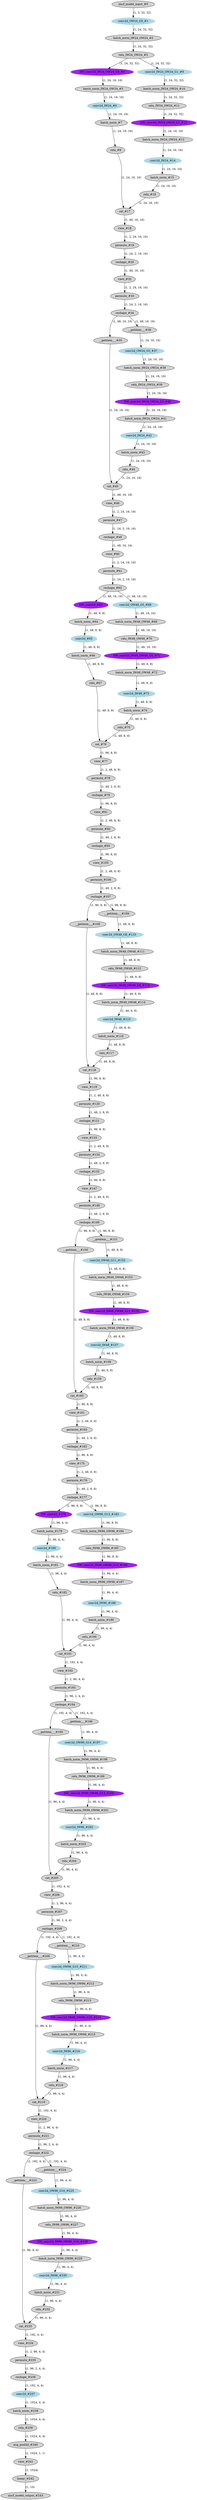 strict digraph  {
"0 /nncf_model_input_0" [id=0, label="nncf_model_input_#0", style=filled, type=nncf_model_input];
"1 ShuffleNetV2/NNCFConv2d[conv1]/conv2d_0" [color=lightblue, id=1, label="conv2d_OW24_G0_#1", style=filled, type=conv2d];
"2 ShuffleNetV2/NNCFBatchNorm[bn1]/batch_norm_0" [id=2, label="batch_norm_IW24_OW24_#2", style=filled, type=batch_norm];
"3 ShuffleNetV2/relu_0" [id=3, label="relu_IW24_OW24_#3", style=filled, type=relu];
"4 ShuffleNetV2/Sequential[layer1]/DownBlock[0]/NNCFConv2d[conv1]/conv2d_0" [color=purple, id=4, label="DW_conv2d_IW24_OW24_G0_#4", style=filled, type=conv2d];
"5 ShuffleNetV2/Sequential[layer1]/DownBlock[0]/NNCFBatchNorm[bn1]/batch_norm_0" [id=5, label="batch_norm_IW24_OW24_#5", style=filled, type=batch_norm];
"6 ShuffleNetV2/Sequential[layer1]/DownBlock[0]/NNCFConv2d[conv2]/conv2d_0" [color=lightblue, id=6, label="conv2d_IW24_#6", style=filled, type=conv2d];
"7 ShuffleNetV2/Sequential[layer1]/DownBlock[0]/NNCFBatchNorm[bn2]/batch_norm_0" [id=7, label="batch_norm_#7", style=filled, type=batch_norm];
"8 ShuffleNetV2/Sequential[layer1]/DownBlock[0]/relu_0" [id=8, label="relu_#8", style=filled, type=relu];
"9 ShuffleNetV2/Sequential[layer1]/DownBlock[0]/NNCFConv2d[conv3]/conv2d_0" [color=lightblue, id=9, label="conv2d_IW24_OW24_G1_#9", style=filled, type=conv2d];
"10 ShuffleNetV2/Sequential[layer1]/DownBlock[0]/NNCFBatchNorm[bn3]/batch_norm_0" [id=10, label="batch_norm_IW24_OW24_#10", style=filled, type=batch_norm];
"11 ShuffleNetV2/Sequential[layer1]/DownBlock[0]/relu_1" [id=11, label="relu_IW24_OW24_#11", style=filled, type=relu];
"12 ShuffleNetV2/Sequential[layer1]/DownBlock[0]/NNCFConv2d[conv4]/conv2d_0" [color=purple, id=12, label="DW_conv2d_IW24_OW24_G1_#12", style=filled, type=conv2d];
"13 ShuffleNetV2/Sequential[layer1]/DownBlock[0]/NNCFBatchNorm[bn4]/batch_norm_0" [id=13, label="batch_norm_IW24_OW24_#13", style=filled, type=batch_norm];
"14 ShuffleNetV2/Sequential[layer1]/DownBlock[0]/NNCFConv2d[conv5]/conv2d_0" [color=lightblue, id=14, label="conv2d_IW24_#14", style=filled, type=conv2d];
"15 ShuffleNetV2/Sequential[layer1]/DownBlock[0]/NNCFBatchNorm[bn5]/batch_norm_0" [id=15, label="batch_norm_#15", style=filled, type=batch_norm];
"16 ShuffleNetV2/Sequential[layer1]/DownBlock[0]/relu_2" [id=16, label="relu_#16", style=filled, type=relu];
"17 ShuffleNetV2/Sequential[layer1]/DownBlock[0]/cat_0" [id=17, label="cat_#17", style=filled, type=cat];
"18 ShuffleNetV2/Sequential[layer1]/DownBlock[0]/ShuffleBlock[shuffle]/view_0" [id=18, label="view_#18", style=filled, type=view];
"19 ShuffleNetV2/Sequential[layer1]/DownBlock[0]/ShuffleBlock[shuffle]/permute_0" [id=19, label="permute_#19", style=filled, type=permute];
"20 ShuffleNetV2/Sequential[layer1]/DownBlock[0]/ShuffleBlock[shuffle]/reshape_0" [id=20, label="reshape_#20", style=filled, type=reshape];
"21 ShuffleNetV2/Sequential[layer1]/BasicBlock[1]/ShuffleBlock[shuffle]/view_0" [id=21, label="view_#32", style=filled, type=view];
"22 ShuffleNetV2/Sequential[layer1]/BasicBlock[1]/ShuffleBlock[shuffle]/permute_0" [id=22, label="permute_#33", style=filled, type=permute];
"23 ShuffleNetV2/Sequential[layer1]/BasicBlock[1]/ShuffleBlock[shuffle]/reshape_0" [id=23, label="reshape_#34", style=filled, type=reshape];
"24 ShuffleNetV2/Sequential[layer1]/BasicBlock[2]/SplitBlock[split]/__getitem___0" [id=24, label="__getitem___#35", style=filled, type=__getitem__];
"25 ShuffleNetV2/Sequential[layer1]/BasicBlock[2]/SplitBlock[split]/__getitem___1" [id=25, label="__getitem___#36", style=filled, type=__getitem__];
"26 ShuffleNetV2/Sequential[layer1]/BasicBlock[2]/NNCFConv2d[conv1]/conv2d_0" [color=lightblue, id=26, label="conv2d_OW24_G3_#37", style=filled, type=conv2d];
"27 ShuffleNetV2/Sequential[layer1]/BasicBlock[2]/NNCFBatchNorm[bn1]/batch_norm_0" [id=27, label="batch_norm_IW24_OW24_#38", style=filled, type=batch_norm];
"28 ShuffleNetV2/Sequential[layer1]/BasicBlock[2]/relu_0" [id=28, label="relu_IW24_OW24_#39", style=filled, type=relu];
"29 ShuffleNetV2/Sequential[layer1]/BasicBlock[2]/NNCFConv2d[conv2]/conv2d_0" [color=purple, id=29, label="DW_conv2d_IW24_OW24_G3_#40", style=filled, type=conv2d];
"30 ShuffleNetV2/Sequential[layer1]/BasicBlock[2]/NNCFBatchNorm[bn2]/batch_norm_0" [id=30, label="batch_norm_IW24_OW24_#41", style=filled, type=batch_norm];
"31 ShuffleNetV2/Sequential[layer1]/BasicBlock[2]/NNCFConv2d[conv3]/conv2d_0" [color=lightblue, id=31, label="conv2d_IW24_#42", style=filled, type=conv2d];
"32 ShuffleNetV2/Sequential[layer1]/BasicBlock[2]/NNCFBatchNorm[bn3]/batch_norm_0" [id=32, label="batch_norm_#43", style=filled, type=batch_norm];
"33 ShuffleNetV2/Sequential[layer1]/BasicBlock[2]/relu_1" [id=33, label="relu_#44", style=filled, type=relu];
"34 ShuffleNetV2/Sequential[layer1]/BasicBlock[2]/cat_0" [id=34, label="cat_#45", style=filled, type=cat];
"35 ShuffleNetV2/Sequential[layer1]/BasicBlock[2]/ShuffleBlock[shuffle]/view_0" [id=35, label="view_#46", style=filled, type=view];
"36 ShuffleNetV2/Sequential[layer1]/BasicBlock[2]/ShuffleBlock[shuffle]/permute_0" [id=36, label="permute_#47", style=filled, type=permute];
"37 ShuffleNetV2/Sequential[layer1]/BasicBlock[2]/ShuffleBlock[shuffle]/reshape_0" [id=37, label="reshape_#48", style=filled, type=reshape];
"38 ShuffleNetV2/Sequential[layer1]/BasicBlock[3]/ShuffleBlock[shuffle]/view_0" [id=38, label="view_#60", style=filled, type=view];
"39 ShuffleNetV2/Sequential[layer1]/BasicBlock[3]/ShuffleBlock[shuffle]/permute_0" [id=39, label="permute_#61", style=filled, type=permute];
"40 ShuffleNetV2/Sequential[layer1]/BasicBlock[3]/ShuffleBlock[shuffle]/reshape_0" [id=40, label="reshape_#62", style=filled, type=reshape];
"41 ShuffleNetV2/Sequential[layer2]/DownBlock[0]/NNCFConv2d[conv1]/conv2d_0" [color=purple, id=41, label="DW_conv2d_#63", style=filled, type=conv2d];
"42 ShuffleNetV2/Sequential[layer2]/DownBlock[0]/NNCFBatchNorm[bn1]/batch_norm_0" [id=42, label="batch_norm_#64", style=filled, type=batch_norm];
"43 ShuffleNetV2/Sequential[layer2]/DownBlock[0]/NNCFConv2d[conv2]/conv2d_0" [color=lightblue, id=43, label="conv2d_#65", style=filled, type=conv2d];
"44 ShuffleNetV2/Sequential[layer2]/DownBlock[0]/NNCFBatchNorm[bn2]/batch_norm_0" [id=44, label="batch_norm_#66", style=filled, type=batch_norm];
"45 ShuffleNetV2/Sequential[layer2]/DownBlock[0]/relu_0" [id=45, label="relu_#67", style=filled, type=relu];
"46 ShuffleNetV2/Sequential[layer2]/DownBlock[0]/NNCFConv2d[conv3]/conv2d_0" [color=lightblue, id=46, label="conv2d_OW48_G5_#68", style=filled, type=conv2d];
"47 ShuffleNetV2/Sequential[layer2]/DownBlock[0]/NNCFBatchNorm[bn3]/batch_norm_0" [id=47, label="batch_norm_IW48_OW48_#69", style=filled, type=batch_norm];
"48 ShuffleNetV2/Sequential[layer2]/DownBlock[0]/relu_1" [id=48, label="relu_IW48_OW48_#70", style=filled, type=relu];
"49 ShuffleNetV2/Sequential[layer2]/DownBlock[0]/NNCFConv2d[conv4]/conv2d_0" [color=purple, id=49, label="DW_conv2d_IW48_OW48_G5_#71", style=filled, type=conv2d];
"50 ShuffleNetV2/Sequential[layer2]/DownBlock[0]/NNCFBatchNorm[bn4]/batch_norm_0" [id=50, label="batch_norm_IW48_OW48_#72", style=filled, type=batch_norm];
"51 ShuffleNetV2/Sequential[layer2]/DownBlock[0]/NNCFConv2d[conv5]/conv2d_0" [color=lightblue, id=51, label="conv2d_IW48_#73", style=filled, type=conv2d];
"52 ShuffleNetV2/Sequential[layer2]/DownBlock[0]/NNCFBatchNorm[bn5]/batch_norm_0" [id=52, label="batch_norm_#74", style=filled, type=batch_norm];
"53 ShuffleNetV2/Sequential[layer2]/DownBlock[0]/relu_2" [id=53, label="relu_#75", style=filled, type=relu];
"54 ShuffleNetV2/Sequential[layer2]/DownBlock[0]/cat_0" [id=54, label="cat_#76", style=filled, type=cat];
"55 ShuffleNetV2/Sequential[layer2]/DownBlock[0]/ShuffleBlock[shuffle]/view_0" [id=55, label="view_#77", style=filled, type=view];
"56 ShuffleNetV2/Sequential[layer2]/DownBlock[0]/ShuffleBlock[shuffle]/permute_0" [id=56, label="permute_#78", style=filled, type=permute];
"57 ShuffleNetV2/Sequential[layer2]/DownBlock[0]/ShuffleBlock[shuffle]/reshape_0" [id=57, label="reshape_#79", style=filled, type=reshape];
"58 ShuffleNetV2/Sequential[layer2]/BasicBlock[1]/ShuffleBlock[shuffle]/view_0" [id=58, label="view_#91", style=filled, type=view];
"59 ShuffleNetV2/Sequential[layer2]/BasicBlock[1]/ShuffleBlock[shuffle]/permute_0" [id=59, label="permute_#92", style=filled, type=permute];
"60 ShuffleNetV2/Sequential[layer2]/BasicBlock[1]/ShuffleBlock[shuffle]/reshape_0" [id=60, label="reshape_#93", style=filled, type=reshape];
"61 ShuffleNetV2/Sequential[layer2]/BasicBlock[2]/ShuffleBlock[shuffle]/view_0" [id=61, label="view_#105", style=filled, type=view];
"62 ShuffleNetV2/Sequential[layer2]/BasicBlock[2]/ShuffleBlock[shuffle]/permute_0" [id=62, label="permute_#106", style=filled, type=permute];
"63 ShuffleNetV2/Sequential[layer2]/BasicBlock[2]/ShuffleBlock[shuffle]/reshape_0" [id=63, label="reshape_#107", style=filled, type=reshape];
"64 ShuffleNetV2/Sequential[layer2]/BasicBlock[3]/SplitBlock[split]/__getitem___0" [id=64, label="__getitem___#108", style=filled, type=__getitem__];
"65 ShuffleNetV2/Sequential[layer2]/BasicBlock[3]/SplitBlock[split]/__getitem___1" [id=65, label="__getitem___#109", style=filled, type=__getitem__];
"66 ShuffleNetV2/Sequential[layer2]/BasicBlock[3]/NNCFConv2d[conv1]/conv2d_0" [color=lightblue, id=66, label="conv2d_OW48_G8_#110", style=filled, type=conv2d];
"67 ShuffleNetV2/Sequential[layer2]/BasicBlock[3]/NNCFBatchNorm[bn1]/batch_norm_0" [id=67, label="batch_norm_IW48_OW48_#111", style=filled, type=batch_norm];
"68 ShuffleNetV2/Sequential[layer2]/BasicBlock[3]/relu_0" [id=68, label="relu_IW48_OW48_#112", style=filled, type=relu];
"69 ShuffleNetV2/Sequential[layer2]/BasicBlock[3]/NNCFConv2d[conv2]/conv2d_0" [color=purple, id=69, label="DW_conv2d_IW48_OW48_G8_#113", style=filled, type=conv2d];
"70 ShuffleNetV2/Sequential[layer2]/BasicBlock[3]/NNCFBatchNorm[bn2]/batch_norm_0" [id=70, label="batch_norm_IW48_OW48_#114", style=filled, type=batch_norm];
"71 ShuffleNetV2/Sequential[layer2]/BasicBlock[3]/NNCFConv2d[conv3]/conv2d_0" [color=lightblue, id=71, label="conv2d_IW48_#115", style=filled, type=conv2d];
"72 ShuffleNetV2/Sequential[layer2]/BasicBlock[3]/NNCFBatchNorm[bn3]/batch_norm_0" [id=72, label="batch_norm_#116", style=filled, type=batch_norm];
"73 ShuffleNetV2/Sequential[layer2]/BasicBlock[3]/relu_1" [id=73, label="relu_#117", style=filled, type=relu];
"74 ShuffleNetV2/Sequential[layer2]/BasicBlock[3]/cat_0" [id=74, label="cat_#118", style=filled, type=cat];
"75 ShuffleNetV2/Sequential[layer2]/BasicBlock[3]/ShuffleBlock[shuffle]/view_0" [id=75, label="view_#119", style=filled, type=view];
"76 ShuffleNetV2/Sequential[layer2]/BasicBlock[3]/ShuffleBlock[shuffle]/permute_0" [id=76, label="permute_#120", style=filled, type=permute];
"77 ShuffleNetV2/Sequential[layer2]/BasicBlock[3]/ShuffleBlock[shuffle]/reshape_0" [id=77, label="reshape_#121", style=filled, type=reshape];
"78 ShuffleNetV2/Sequential[layer2]/BasicBlock[4]/ShuffleBlock[shuffle]/view_0" [id=78, label="view_#133", style=filled, type=view];
"79 ShuffleNetV2/Sequential[layer2]/BasicBlock[4]/ShuffleBlock[shuffle]/permute_0" [id=79, label="permute_#134", style=filled, type=permute];
"80 ShuffleNetV2/Sequential[layer2]/BasicBlock[4]/ShuffleBlock[shuffle]/reshape_0" [id=80, label="reshape_#135", style=filled, type=reshape];
"81 ShuffleNetV2/Sequential[layer2]/BasicBlock[5]/ShuffleBlock[shuffle]/view_0" [id=81, label="view_#147", style=filled, type=view];
"82 ShuffleNetV2/Sequential[layer2]/BasicBlock[5]/ShuffleBlock[shuffle]/permute_0" [id=82, label="permute_#148", style=filled, type=permute];
"83 ShuffleNetV2/Sequential[layer2]/BasicBlock[5]/ShuffleBlock[shuffle]/reshape_0" [id=83, label="reshape_#149", style=filled, type=reshape];
"84 ShuffleNetV2/Sequential[layer2]/BasicBlock[6]/SplitBlock[split]/__getitem___0" [id=84, label="__getitem___#150", style=filled, type=__getitem__];
"85 ShuffleNetV2/Sequential[layer2]/BasicBlock[6]/SplitBlock[split]/__getitem___1" [id=85, label="__getitem___#151", style=filled, type=__getitem__];
"86 ShuffleNetV2/Sequential[layer2]/BasicBlock[6]/NNCFConv2d[conv1]/conv2d_0" [color=lightblue, id=86, label="conv2d_OW48_G11_#152", style=filled, type=conv2d];
"87 ShuffleNetV2/Sequential[layer2]/BasicBlock[6]/NNCFBatchNorm[bn1]/batch_norm_0" [id=87, label="batch_norm_IW48_OW48_#153", style=filled, type=batch_norm];
"88 ShuffleNetV2/Sequential[layer2]/BasicBlock[6]/relu_0" [id=88, label="relu_IW48_OW48_#154", style=filled, type=relu];
"89 ShuffleNetV2/Sequential[layer2]/BasicBlock[6]/NNCFConv2d[conv2]/conv2d_0" [color=purple, id=89, label="DW_conv2d_IW48_OW48_G11_#155", style=filled, type=conv2d];
"90 ShuffleNetV2/Sequential[layer2]/BasicBlock[6]/NNCFBatchNorm[bn2]/batch_norm_0" [id=90, label="batch_norm_IW48_OW48_#156", style=filled, type=batch_norm];
"91 ShuffleNetV2/Sequential[layer2]/BasicBlock[6]/NNCFConv2d[conv3]/conv2d_0" [color=lightblue, id=91, label="conv2d_IW48_#157", style=filled, type=conv2d];
"92 ShuffleNetV2/Sequential[layer2]/BasicBlock[6]/NNCFBatchNorm[bn3]/batch_norm_0" [id=92, label="batch_norm_#158", style=filled, type=batch_norm];
"93 ShuffleNetV2/Sequential[layer2]/BasicBlock[6]/relu_1" [id=93, label="relu_#159", style=filled, type=relu];
"94 ShuffleNetV2/Sequential[layer2]/BasicBlock[6]/cat_0" [id=94, label="cat_#160", style=filled, type=cat];
"95 ShuffleNetV2/Sequential[layer2]/BasicBlock[6]/ShuffleBlock[shuffle]/view_0" [id=95, label="view_#161", style=filled, type=view];
"96 ShuffleNetV2/Sequential[layer2]/BasicBlock[6]/ShuffleBlock[shuffle]/permute_0" [id=96, label="permute_#162", style=filled, type=permute];
"97 ShuffleNetV2/Sequential[layer2]/BasicBlock[6]/ShuffleBlock[shuffle]/reshape_0" [id=97, label="reshape_#163", style=filled, type=reshape];
"98 ShuffleNetV2/Sequential[layer2]/BasicBlock[7]/ShuffleBlock[shuffle]/view_0" [id=98, label="view_#175", style=filled, type=view];
"99 ShuffleNetV2/Sequential[layer2]/BasicBlock[7]/ShuffleBlock[shuffle]/permute_0" [id=99, label="permute_#176", style=filled, type=permute];
"100 ShuffleNetV2/Sequential[layer2]/BasicBlock[7]/ShuffleBlock[shuffle]/reshape_0" [id=100, label="reshape_#177", style=filled, type=reshape];
"101 ShuffleNetV2/Sequential[layer3]/DownBlock[0]/NNCFConv2d[conv1]/conv2d_0" [color=purple, id=101, label="DW_conv2d_#178", style=filled, type=conv2d];
"102 ShuffleNetV2/Sequential[layer3]/DownBlock[0]/NNCFBatchNorm[bn1]/batch_norm_0" [id=102, label="batch_norm_#179", style=filled, type=batch_norm];
"103 ShuffleNetV2/Sequential[layer3]/DownBlock[0]/NNCFConv2d[conv2]/conv2d_0" [color=lightblue, id=103, label="conv2d_#180", style=filled, type=conv2d];
"104 ShuffleNetV2/Sequential[layer3]/DownBlock[0]/NNCFBatchNorm[bn2]/batch_norm_0" [id=104, label="batch_norm_#181", style=filled, type=batch_norm];
"105 ShuffleNetV2/Sequential[layer3]/DownBlock[0]/relu_0" [id=105, label="relu_#182", style=filled, type=relu];
"106 ShuffleNetV2/Sequential[layer3]/DownBlock[0]/NNCFConv2d[conv3]/conv2d_0" [color=lightblue, id=106, label="conv2d_OW96_G13_#183", style=filled, type=conv2d];
"107 ShuffleNetV2/Sequential[layer3]/DownBlock[0]/NNCFBatchNorm[bn3]/batch_norm_0" [id=107, label="batch_norm_IW96_OW96_#184", style=filled, type=batch_norm];
"108 ShuffleNetV2/Sequential[layer3]/DownBlock[0]/relu_1" [id=108, label="relu_IW96_OW96_#185", style=filled, type=relu];
"109 ShuffleNetV2/Sequential[layer3]/DownBlock[0]/NNCFConv2d[conv4]/conv2d_0" [color=purple, id=109, label="DW_conv2d_IW96_OW96_G13_#186", style=filled, type=conv2d];
"110 ShuffleNetV2/Sequential[layer3]/DownBlock[0]/NNCFBatchNorm[bn4]/batch_norm_0" [id=110, label="batch_norm_IW96_OW96_#187", style=filled, type=batch_norm];
"111 ShuffleNetV2/Sequential[layer3]/DownBlock[0]/NNCFConv2d[conv5]/conv2d_0" [color=lightblue, id=111, label="conv2d_IW96_#188", style=filled, type=conv2d];
"112 ShuffleNetV2/Sequential[layer3]/DownBlock[0]/NNCFBatchNorm[bn5]/batch_norm_0" [id=112, label="batch_norm_#189", style=filled, type=batch_norm];
"113 ShuffleNetV2/Sequential[layer3]/DownBlock[0]/relu_2" [id=113, label="relu_#190", style=filled, type=relu];
"114 ShuffleNetV2/Sequential[layer3]/DownBlock[0]/cat_0" [id=114, label="cat_#191", style=filled, type=cat];
"115 ShuffleNetV2/Sequential[layer3]/DownBlock[0]/ShuffleBlock[shuffle]/view_0" [id=115, label="view_#192", style=filled, type=view];
"116 ShuffleNetV2/Sequential[layer3]/DownBlock[0]/ShuffleBlock[shuffle]/permute_0" [id=116, label="permute_#193", style=filled, type=permute];
"117 ShuffleNetV2/Sequential[layer3]/DownBlock[0]/ShuffleBlock[shuffle]/reshape_0" [id=117, label="reshape_#194", style=filled, type=reshape];
"118 ShuffleNetV2/Sequential[layer3]/BasicBlock[1]/SplitBlock[split]/__getitem___0" [id=118, label="__getitem___#195", style=filled, type=__getitem__];
"119 ShuffleNetV2/Sequential[layer3]/BasicBlock[1]/SplitBlock[split]/__getitem___1" [id=119, label="__getitem___#196", style=filled, type=__getitem__];
"120 ShuffleNetV2/Sequential[layer3]/BasicBlock[1]/NNCFConv2d[conv1]/conv2d_0" [color=lightblue, id=120, label="conv2d_OW96_G14_#197", style=filled, type=conv2d];
"121 ShuffleNetV2/Sequential[layer3]/BasicBlock[1]/NNCFBatchNorm[bn1]/batch_norm_0" [id=121, label="batch_norm_IW96_OW96_#198", style=filled, type=batch_norm];
"122 ShuffleNetV2/Sequential[layer3]/BasicBlock[1]/relu_0" [id=122, label="relu_IW96_OW96_#199", style=filled, type=relu];
"123 ShuffleNetV2/Sequential[layer3]/BasicBlock[1]/NNCFConv2d[conv2]/conv2d_0" [color=purple, id=123, label="DW_conv2d_IW96_OW96_G14_#200", style=filled, type=conv2d];
"124 ShuffleNetV2/Sequential[layer3]/BasicBlock[1]/NNCFBatchNorm[bn2]/batch_norm_0" [id=124, label="batch_norm_IW96_OW96_#201", style=filled, type=batch_norm];
"125 ShuffleNetV2/Sequential[layer3]/BasicBlock[1]/NNCFConv2d[conv3]/conv2d_0" [color=lightblue, id=125, label="conv2d_IW96_#202", style=filled, type=conv2d];
"126 ShuffleNetV2/Sequential[layer3]/BasicBlock[1]/NNCFBatchNorm[bn3]/batch_norm_0" [id=126, label="batch_norm_#203", style=filled, type=batch_norm];
"127 ShuffleNetV2/Sequential[layer3]/BasicBlock[1]/relu_1" [id=127, label="relu_#204", style=filled, type=relu];
"128 ShuffleNetV2/Sequential[layer3]/BasicBlock[1]/cat_0" [id=128, label="cat_#205", style=filled, type=cat];
"129 ShuffleNetV2/Sequential[layer3]/BasicBlock[1]/ShuffleBlock[shuffle]/view_0" [id=129, label="view_#206", style=filled, type=view];
"130 ShuffleNetV2/Sequential[layer3]/BasicBlock[1]/ShuffleBlock[shuffle]/permute_0" [id=130, label="permute_#207", style=filled, type=permute];
"131 ShuffleNetV2/Sequential[layer3]/BasicBlock[1]/ShuffleBlock[shuffle]/reshape_0" [id=131, label="reshape_#208", style=filled, type=reshape];
"132 ShuffleNetV2/Sequential[layer3]/BasicBlock[2]/SplitBlock[split]/__getitem___0" [id=132, label="__getitem___#209", style=filled, type=__getitem__];
"133 ShuffleNetV2/Sequential[layer3]/BasicBlock[2]/SplitBlock[split]/__getitem___1" [id=133, label="__getitem___#210", style=filled, type=__getitem__];
"134 ShuffleNetV2/Sequential[layer3]/BasicBlock[2]/NNCFConv2d[conv1]/conv2d_0" [color=lightblue, id=134, label="conv2d_OW96_G15_#211", style=filled, type=conv2d];
"135 ShuffleNetV2/Sequential[layer3]/BasicBlock[2]/NNCFBatchNorm[bn1]/batch_norm_0" [id=135, label="batch_norm_IW96_OW96_#212", style=filled, type=batch_norm];
"136 ShuffleNetV2/Sequential[layer3]/BasicBlock[2]/relu_0" [id=136, label="relu_IW96_OW96_#213", style=filled, type=relu];
"137 ShuffleNetV2/Sequential[layer3]/BasicBlock[2]/NNCFConv2d[conv2]/conv2d_0" [color=purple, id=137, label="DW_conv2d_IW96_OW96_G15_#214", style=filled, type=conv2d];
"138 ShuffleNetV2/Sequential[layer3]/BasicBlock[2]/NNCFBatchNorm[bn2]/batch_norm_0" [id=138, label="batch_norm_IW96_OW96_#215", style=filled, type=batch_norm];
"139 ShuffleNetV2/Sequential[layer3]/BasicBlock[2]/NNCFConv2d[conv3]/conv2d_0" [color=lightblue, id=139, label="conv2d_IW96_#216", style=filled, type=conv2d];
"140 ShuffleNetV2/Sequential[layer3]/BasicBlock[2]/NNCFBatchNorm[bn3]/batch_norm_0" [id=140, label="batch_norm_#217", style=filled, type=batch_norm];
"141 ShuffleNetV2/Sequential[layer3]/BasicBlock[2]/relu_1" [id=141, label="relu_#218", style=filled, type=relu];
"142 ShuffleNetV2/Sequential[layer3]/BasicBlock[2]/cat_0" [id=142, label="cat_#219", style=filled, type=cat];
"143 ShuffleNetV2/Sequential[layer3]/BasicBlock[2]/ShuffleBlock[shuffle]/view_0" [id=143, label="view_#220", style=filled, type=view];
"144 ShuffleNetV2/Sequential[layer3]/BasicBlock[2]/ShuffleBlock[shuffle]/permute_0" [id=144, label="permute_#221", style=filled, type=permute];
"145 ShuffleNetV2/Sequential[layer3]/BasicBlock[2]/ShuffleBlock[shuffle]/reshape_0" [id=145, label="reshape_#222", style=filled, type=reshape];
"146 ShuffleNetV2/Sequential[layer3]/BasicBlock[3]/SplitBlock[split]/__getitem___0" [id=146, label="__getitem___#223", style=filled, type=__getitem__];
"147 ShuffleNetV2/Sequential[layer3]/BasicBlock[3]/SplitBlock[split]/__getitem___1" [id=147, label="__getitem___#224", style=filled, type=__getitem__];
"148 ShuffleNetV2/Sequential[layer3]/BasicBlock[3]/NNCFConv2d[conv1]/conv2d_0" [color=lightblue, id=148, label="conv2d_OW96_G16_#225", style=filled, type=conv2d];
"149 ShuffleNetV2/Sequential[layer3]/BasicBlock[3]/NNCFBatchNorm[bn1]/batch_norm_0" [id=149, label="batch_norm_IW96_OW96_#226", style=filled, type=batch_norm];
"150 ShuffleNetV2/Sequential[layer3]/BasicBlock[3]/relu_0" [id=150, label="relu_IW96_OW96_#227", style=filled, type=relu];
"151 ShuffleNetV2/Sequential[layer3]/BasicBlock[3]/NNCFConv2d[conv2]/conv2d_0" [color=purple, id=151, label="DW_conv2d_IW96_OW96_G16_#228", style=filled, type=conv2d];
"152 ShuffleNetV2/Sequential[layer3]/BasicBlock[3]/NNCFBatchNorm[bn2]/batch_norm_0" [id=152, label="batch_norm_IW96_OW96_#229", style=filled, type=batch_norm];
"153 ShuffleNetV2/Sequential[layer3]/BasicBlock[3]/NNCFConv2d[conv3]/conv2d_0" [color=lightblue, id=153, label="conv2d_IW96_#230", style=filled, type=conv2d];
"154 ShuffleNetV2/Sequential[layer3]/BasicBlock[3]/NNCFBatchNorm[bn3]/batch_norm_0" [id=154, label="batch_norm_#231", style=filled, type=batch_norm];
"155 ShuffleNetV2/Sequential[layer3]/BasicBlock[3]/relu_1" [id=155, label="relu_#232", style=filled, type=relu];
"156 ShuffleNetV2/Sequential[layer3]/BasicBlock[3]/cat_0" [id=156, label="cat_#233", style=filled, type=cat];
"157 ShuffleNetV2/Sequential[layer3]/BasicBlock[3]/ShuffleBlock[shuffle]/view_0" [id=157, label="view_#234", style=filled, type=view];
"158 ShuffleNetV2/Sequential[layer3]/BasicBlock[3]/ShuffleBlock[shuffle]/permute_0" [id=158, label="permute_#235", style=filled, type=permute];
"159 ShuffleNetV2/Sequential[layer3]/BasicBlock[3]/ShuffleBlock[shuffle]/reshape_0" [id=159, label="reshape_#236", style=filled, type=reshape];
"160 ShuffleNetV2/NNCFConv2d[conv2]/conv2d_0" [color=lightblue, id=160, label="conv2d_#237", style=filled, type=conv2d];
"161 ShuffleNetV2/NNCFBatchNorm[bn2]/batch_norm_0" [id=161, label="batch_norm_#238", style=filled, type=batch_norm];
"162 ShuffleNetV2/relu_1" [id=162, label="relu_#239", style=filled, type=relu];
"163 ShuffleNetV2/avg_pool2d_0" [id=163, label="avg_pool2d_#240", style=filled, type=avg_pool2d];
"164 ShuffleNetV2/view_0" [id=164, label="view_#241", style=filled, type=view];
"165 ShuffleNetV2/NNCFLinear[linear]/linear_0" [id=165, label="linear_#242", style=filled, type=linear];
"166 /nncf_model_output_0" [id=166, label="nncf_model_output_#243", style=filled, type=nncf_model_output];
"0 /nncf_model_input_0" -> "1 ShuffleNetV2/NNCFConv2d[conv1]/conv2d_0"  [label="(1, 3, 32, 32)", style=solid];
"1 ShuffleNetV2/NNCFConv2d[conv1]/conv2d_0" -> "2 ShuffleNetV2/NNCFBatchNorm[bn1]/batch_norm_0"  [label="(1, 24, 32, 32)", style=solid];
"2 ShuffleNetV2/NNCFBatchNorm[bn1]/batch_norm_0" -> "3 ShuffleNetV2/relu_0"  [label="(1, 24, 32, 32)", style=solid];
"3 ShuffleNetV2/relu_0" -> "4 ShuffleNetV2/Sequential[layer1]/DownBlock[0]/NNCFConv2d[conv1]/conv2d_0"  [label="(1, 24, 32, 32)", style=solid];
"3 ShuffleNetV2/relu_0" -> "9 ShuffleNetV2/Sequential[layer1]/DownBlock[0]/NNCFConv2d[conv3]/conv2d_0"  [label="(1, 24, 32, 32)", style=solid];
"4 ShuffleNetV2/Sequential[layer1]/DownBlock[0]/NNCFConv2d[conv1]/conv2d_0" -> "5 ShuffleNetV2/Sequential[layer1]/DownBlock[0]/NNCFBatchNorm[bn1]/batch_norm_0"  [label="(1, 24, 16, 16)", style=solid];
"5 ShuffleNetV2/Sequential[layer1]/DownBlock[0]/NNCFBatchNorm[bn1]/batch_norm_0" -> "6 ShuffleNetV2/Sequential[layer1]/DownBlock[0]/NNCFConv2d[conv2]/conv2d_0"  [label="(1, 24, 16, 16)", style=solid];
"6 ShuffleNetV2/Sequential[layer1]/DownBlock[0]/NNCFConv2d[conv2]/conv2d_0" -> "7 ShuffleNetV2/Sequential[layer1]/DownBlock[0]/NNCFBatchNorm[bn2]/batch_norm_0"  [label="(1, 24, 16, 16)", style=solid];
"7 ShuffleNetV2/Sequential[layer1]/DownBlock[0]/NNCFBatchNorm[bn2]/batch_norm_0" -> "8 ShuffleNetV2/Sequential[layer1]/DownBlock[0]/relu_0"  [label="(1, 24, 16, 16)", style=solid];
"8 ShuffleNetV2/Sequential[layer1]/DownBlock[0]/relu_0" -> "17 ShuffleNetV2/Sequential[layer1]/DownBlock[0]/cat_0"  [label="(1, 24, 16, 16)", style=solid];
"9 ShuffleNetV2/Sequential[layer1]/DownBlock[0]/NNCFConv2d[conv3]/conv2d_0" -> "10 ShuffleNetV2/Sequential[layer1]/DownBlock[0]/NNCFBatchNorm[bn3]/batch_norm_0"  [label="(1, 24, 32, 32)", style=solid];
"10 ShuffleNetV2/Sequential[layer1]/DownBlock[0]/NNCFBatchNorm[bn3]/batch_norm_0" -> "11 ShuffleNetV2/Sequential[layer1]/DownBlock[0]/relu_1"  [label="(1, 24, 32, 32)", style=solid];
"11 ShuffleNetV2/Sequential[layer1]/DownBlock[0]/relu_1" -> "12 ShuffleNetV2/Sequential[layer1]/DownBlock[0]/NNCFConv2d[conv4]/conv2d_0"  [label="(1, 24, 32, 32)", style=solid];
"12 ShuffleNetV2/Sequential[layer1]/DownBlock[0]/NNCFConv2d[conv4]/conv2d_0" -> "13 ShuffleNetV2/Sequential[layer1]/DownBlock[0]/NNCFBatchNorm[bn4]/batch_norm_0"  [label="(1, 24, 16, 16)", style=solid];
"13 ShuffleNetV2/Sequential[layer1]/DownBlock[0]/NNCFBatchNorm[bn4]/batch_norm_0" -> "14 ShuffleNetV2/Sequential[layer1]/DownBlock[0]/NNCFConv2d[conv5]/conv2d_0"  [label="(1, 24, 16, 16)", style=solid];
"14 ShuffleNetV2/Sequential[layer1]/DownBlock[0]/NNCFConv2d[conv5]/conv2d_0" -> "15 ShuffleNetV2/Sequential[layer1]/DownBlock[0]/NNCFBatchNorm[bn5]/batch_norm_0"  [label="(1, 24, 16, 16)", style=solid];
"15 ShuffleNetV2/Sequential[layer1]/DownBlock[0]/NNCFBatchNorm[bn5]/batch_norm_0" -> "16 ShuffleNetV2/Sequential[layer1]/DownBlock[0]/relu_2"  [label="(1, 24, 16, 16)", style=solid];
"16 ShuffleNetV2/Sequential[layer1]/DownBlock[0]/relu_2" -> "17 ShuffleNetV2/Sequential[layer1]/DownBlock[0]/cat_0"  [label="(1, 24, 16, 16)", style=solid];
"17 ShuffleNetV2/Sequential[layer1]/DownBlock[0]/cat_0" -> "18 ShuffleNetV2/Sequential[layer1]/DownBlock[0]/ShuffleBlock[shuffle]/view_0"  [label="(1, 48, 16, 16)", style=solid];
"18 ShuffleNetV2/Sequential[layer1]/DownBlock[0]/ShuffleBlock[shuffle]/view_0" -> "19 ShuffleNetV2/Sequential[layer1]/DownBlock[0]/ShuffleBlock[shuffle]/permute_0"  [label="(1, 2, 24, 16, 16)", style=solid];
"19 ShuffleNetV2/Sequential[layer1]/DownBlock[0]/ShuffleBlock[shuffle]/permute_0" -> "20 ShuffleNetV2/Sequential[layer1]/DownBlock[0]/ShuffleBlock[shuffle]/reshape_0"  [label="(1, 24, 2, 16, 16)", style=solid];
"20 ShuffleNetV2/Sequential[layer1]/DownBlock[0]/ShuffleBlock[shuffle]/reshape_0" -> "21 ShuffleNetV2/Sequential[layer1]/BasicBlock[1]/ShuffleBlock[shuffle]/view_0"  [label="(1, 48, 16, 16)", style=solid];
"21 ShuffleNetV2/Sequential[layer1]/BasicBlock[1]/ShuffleBlock[shuffle]/view_0" -> "22 ShuffleNetV2/Sequential[layer1]/BasicBlock[1]/ShuffleBlock[shuffle]/permute_0"  [label="(1, 2, 24, 16, 16)", style=solid];
"22 ShuffleNetV2/Sequential[layer1]/BasicBlock[1]/ShuffleBlock[shuffle]/permute_0" -> "23 ShuffleNetV2/Sequential[layer1]/BasicBlock[1]/ShuffleBlock[shuffle]/reshape_0"  [label="(1, 24, 2, 16, 16)", style=solid];
"23 ShuffleNetV2/Sequential[layer1]/BasicBlock[1]/ShuffleBlock[shuffle]/reshape_0" -> "24 ShuffleNetV2/Sequential[layer1]/BasicBlock[2]/SplitBlock[split]/__getitem___0"  [label="(1, 48, 16, 16)", style=solid];
"23 ShuffleNetV2/Sequential[layer1]/BasicBlock[1]/ShuffleBlock[shuffle]/reshape_0" -> "25 ShuffleNetV2/Sequential[layer1]/BasicBlock[2]/SplitBlock[split]/__getitem___1"  [label="(1, 48, 16, 16)", style=solid];
"24 ShuffleNetV2/Sequential[layer1]/BasicBlock[2]/SplitBlock[split]/__getitem___0" -> "34 ShuffleNetV2/Sequential[layer1]/BasicBlock[2]/cat_0"  [label="(1, 24, 16, 16)", style=solid];
"25 ShuffleNetV2/Sequential[layer1]/BasicBlock[2]/SplitBlock[split]/__getitem___1" -> "26 ShuffleNetV2/Sequential[layer1]/BasicBlock[2]/NNCFConv2d[conv1]/conv2d_0"  [label="(1, 24, 16, 16)", style=solid];
"26 ShuffleNetV2/Sequential[layer1]/BasicBlock[2]/NNCFConv2d[conv1]/conv2d_0" -> "27 ShuffleNetV2/Sequential[layer1]/BasicBlock[2]/NNCFBatchNorm[bn1]/batch_norm_0"  [label="(1, 24, 16, 16)", style=solid];
"27 ShuffleNetV2/Sequential[layer1]/BasicBlock[2]/NNCFBatchNorm[bn1]/batch_norm_0" -> "28 ShuffleNetV2/Sequential[layer1]/BasicBlock[2]/relu_0"  [label="(1, 24, 16, 16)", style=solid];
"28 ShuffleNetV2/Sequential[layer1]/BasicBlock[2]/relu_0" -> "29 ShuffleNetV2/Sequential[layer1]/BasicBlock[2]/NNCFConv2d[conv2]/conv2d_0"  [label="(1, 24, 16, 16)", style=solid];
"29 ShuffleNetV2/Sequential[layer1]/BasicBlock[2]/NNCFConv2d[conv2]/conv2d_0" -> "30 ShuffleNetV2/Sequential[layer1]/BasicBlock[2]/NNCFBatchNorm[bn2]/batch_norm_0"  [label="(1, 24, 16, 16)", style=solid];
"30 ShuffleNetV2/Sequential[layer1]/BasicBlock[2]/NNCFBatchNorm[bn2]/batch_norm_0" -> "31 ShuffleNetV2/Sequential[layer1]/BasicBlock[2]/NNCFConv2d[conv3]/conv2d_0"  [label="(1, 24, 16, 16)", style=solid];
"31 ShuffleNetV2/Sequential[layer1]/BasicBlock[2]/NNCFConv2d[conv3]/conv2d_0" -> "32 ShuffleNetV2/Sequential[layer1]/BasicBlock[2]/NNCFBatchNorm[bn3]/batch_norm_0"  [label="(1, 24, 16, 16)", style=solid];
"32 ShuffleNetV2/Sequential[layer1]/BasicBlock[2]/NNCFBatchNorm[bn3]/batch_norm_0" -> "33 ShuffleNetV2/Sequential[layer1]/BasicBlock[2]/relu_1"  [label="(1, 24, 16, 16)", style=solid];
"33 ShuffleNetV2/Sequential[layer1]/BasicBlock[2]/relu_1" -> "34 ShuffleNetV2/Sequential[layer1]/BasicBlock[2]/cat_0"  [label="(1, 24, 16, 16)", style=solid];
"34 ShuffleNetV2/Sequential[layer1]/BasicBlock[2]/cat_0" -> "35 ShuffleNetV2/Sequential[layer1]/BasicBlock[2]/ShuffleBlock[shuffle]/view_0"  [label="(1, 48, 16, 16)", style=solid];
"35 ShuffleNetV2/Sequential[layer1]/BasicBlock[2]/ShuffleBlock[shuffle]/view_0" -> "36 ShuffleNetV2/Sequential[layer1]/BasicBlock[2]/ShuffleBlock[shuffle]/permute_0"  [label="(1, 2, 24, 16, 16)", style=solid];
"36 ShuffleNetV2/Sequential[layer1]/BasicBlock[2]/ShuffleBlock[shuffle]/permute_0" -> "37 ShuffleNetV2/Sequential[layer1]/BasicBlock[2]/ShuffleBlock[shuffle]/reshape_0"  [label="(1, 24, 2, 16, 16)", style=solid];
"37 ShuffleNetV2/Sequential[layer1]/BasicBlock[2]/ShuffleBlock[shuffle]/reshape_0" -> "38 ShuffleNetV2/Sequential[layer1]/BasicBlock[3]/ShuffleBlock[shuffle]/view_0"  [label="(1, 48, 16, 16)", style=solid];
"38 ShuffleNetV2/Sequential[layer1]/BasicBlock[3]/ShuffleBlock[shuffle]/view_0" -> "39 ShuffleNetV2/Sequential[layer1]/BasicBlock[3]/ShuffleBlock[shuffle]/permute_0"  [label="(1, 2, 24, 16, 16)", style=solid];
"39 ShuffleNetV2/Sequential[layer1]/BasicBlock[3]/ShuffleBlock[shuffle]/permute_0" -> "40 ShuffleNetV2/Sequential[layer1]/BasicBlock[3]/ShuffleBlock[shuffle]/reshape_0"  [label="(1, 24, 2, 16, 16)", style=solid];
"40 ShuffleNetV2/Sequential[layer1]/BasicBlock[3]/ShuffleBlock[shuffle]/reshape_0" -> "41 ShuffleNetV2/Sequential[layer2]/DownBlock[0]/NNCFConv2d[conv1]/conv2d_0"  [label="(1, 48, 16, 16)", style=solid];
"40 ShuffleNetV2/Sequential[layer1]/BasicBlock[3]/ShuffleBlock[shuffle]/reshape_0" -> "46 ShuffleNetV2/Sequential[layer2]/DownBlock[0]/NNCFConv2d[conv3]/conv2d_0"  [label="(1, 48, 16, 16)", style=solid];
"41 ShuffleNetV2/Sequential[layer2]/DownBlock[0]/NNCFConv2d[conv1]/conv2d_0" -> "42 ShuffleNetV2/Sequential[layer2]/DownBlock[0]/NNCFBatchNorm[bn1]/batch_norm_0"  [label="(1, 48, 8, 8)", style=solid];
"42 ShuffleNetV2/Sequential[layer2]/DownBlock[0]/NNCFBatchNorm[bn1]/batch_norm_0" -> "43 ShuffleNetV2/Sequential[layer2]/DownBlock[0]/NNCFConv2d[conv2]/conv2d_0"  [label="(1, 48, 8, 8)", style=solid];
"43 ShuffleNetV2/Sequential[layer2]/DownBlock[0]/NNCFConv2d[conv2]/conv2d_0" -> "44 ShuffleNetV2/Sequential[layer2]/DownBlock[0]/NNCFBatchNorm[bn2]/batch_norm_0"  [label="(1, 48, 8, 8)", style=solid];
"44 ShuffleNetV2/Sequential[layer2]/DownBlock[0]/NNCFBatchNorm[bn2]/batch_norm_0" -> "45 ShuffleNetV2/Sequential[layer2]/DownBlock[0]/relu_0"  [label="(1, 48, 8, 8)", style=solid];
"45 ShuffleNetV2/Sequential[layer2]/DownBlock[0]/relu_0" -> "54 ShuffleNetV2/Sequential[layer2]/DownBlock[0]/cat_0"  [label="(1, 48, 8, 8)", style=solid];
"46 ShuffleNetV2/Sequential[layer2]/DownBlock[0]/NNCFConv2d[conv3]/conv2d_0" -> "47 ShuffleNetV2/Sequential[layer2]/DownBlock[0]/NNCFBatchNorm[bn3]/batch_norm_0"  [label="(1, 48, 16, 16)", style=solid];
"47 ShuffleNetV2/Sequential[layer2]/DownBlock[0]/NNCFBatchNorm[bn3]/batch_norm_0" -> "48 ShuffleNetV2/Sequential[layer2]/DownBlock[0]/relu_1"  [label="(1, 48, 16, 16)", style=solid];
"48 ShuffleNetV2/Sequential[layer2]/DownBlock[0]/relu_1" -> "49 ShuffleNetV2/Sequential[layer2]/DownBlock[0]/NNCFConv2d[conv4]/conv2d_0"  [label="(1, 48, 16, 16)", style=solid];
"49 ShuffleNetV2/Sequential[layer2]/DownBlock[0]/NNCFConv2d[conv4]/conv2d_0" -> "50 ShuffleNetV2/Sequential[layer2]/DownBlock[0]/NNCFBatchNorm[bn4]/batch_norm_0"  [label="(1, 48, 8, 8)", style=solid];
"50 ShuffleNetV2/Sequential[layer2]/DownBlock[0]/NNCFBatchNorm[bn4]/batch_norm_0" -> "51 ShuffleNetV2/Sequential[layer2]/DownBlock[0]/NNCFConv2d[conv5]/conv2d_0"  [label="(1, 48, 8, 8)", style=solid];
"51 ShuffleNetV2/Sequential[layer2]/DownBlock[0]/NNCFConv2d[conv5]/conv2d_0" -> "52 ShuffleNetV2/Sequential[layer2]/DownBlock[0]/NNCFBatchNorm[bn5]/batch_norm_0"  [label="(1, 48, 8, 8)", style=solid];
"52 ShuffleNetV2/Sequential[layer2]/DownBlock[0]/NNCFBatchNorm[bn5]/batch_norm_0" -> "53 ShuffleNetV2/Sequential[layer2]/DownBlock[0]/relu_2"  [label="(1, 48, 8, 8)", style=solid];
"53 ShuffleNetV2/Sequential[layer2]/DownBlock[0]/relu_2" -> "54 ShuffleNetV2/Sequential[layer2]/DownBlock[0]/cat_0"  [label="(1, 48, 8, 8)", style=solid];
"54 ShuffleNetV2/Sequential[layer2]/DownBlock[0]/cat_0" -> "55 ShuffleNetV2/Sequential[layer2]/DownBlock[0]/ShuffleBlock[shuffle]/view_0"  [label="(1, 96, 8, 8)", style=solid];
"55 ShuffleNetV2/Sequential[layer2]/DownBlock[0]/ShuffleBlock[shuffle]/view_0" -> "56 ShuffleNetV2/Sequential[layer2]/DownBlock[0]/ShuffleBlock[shuffle]/permute_0"  [label="(1, 2, 48, 8, 8)", style=solid];
"56 ShuffleNetV2/Sequential[layer2]/DownBlock[0]/ShuffleBlock[shuffle]/permute_0" -> "57 ShuffleNetV2/Sequential[layer2]/DownBlock[0]/ShuffleBlock[shuffle]/reshape_0"  [label="(1, 48, 2, 8, 8)", style=solid];
"57 ShuffleNetV2/Sequential[layer2]/DownBlock[0]/ShuffleBlock[shuffle]/reshape_0" -> "58 ShuffleNetV2/Sequential[layer2]/BasicBlock[1]/ShuffleBlock[shuffle]/view_0"  [label="(1, 96, 8, 8)", style=solid];
"58 ShuffleNetV2/Sequential[layer2]/BasicBlock[1]/ShuffleBlock[shuffle]/view_0" -> "59 ShuffleNetV2/Sequential[layer2]/BasicBlock[1]/ShuffleBlock[shuffle]/permute_0"  [label="(1, 2, 48, 8, 8)", style=solid];
"59 ShuffleNetV2/Sequential[layer2]/BasicBlock[1]/ShuffleBlock[shuffle]/permute_0" -> "60 ShuffleNetV2/Sequential[layer2]/BasicBlock[1]/ShuffleBlock[shuffle]/reshape_0"  [label="(1, 48, 2, 8, 8)", style=solid];
"60 ShuffleNetV2/Sequential[layer2]/BasicBlock[1]/ShuffleBlock[shuffle]/reshape_0" -> "61 ShuffleNetV2/Sequential[layer2]/BasicBlock[2]/ShuffleBlock[shuffle]/view_0"  [label="(1, 96, 8, 8)", style=solid];
"61 ShuffleNetV2/Sequential[layer2]/BasicBlock[2]/ShuffleBlock[shuffle]/view_0" -> "62 ShuffleNetV2/Sequential[layer2]/BasicBlock[2]/ShuffleBlock[shuffle]/permute_0"  [label="(1, 2, 48, 8, 8)", style=solid];
"62 ShuffleNetV2/Sequential[layer2]/BasicBlock[2]/ShuffleBlock[shuffle]/permute_0" -> "63 ShuffleNetV2/Sequential[layer2]/BasicBlock[2]/ShuffleBlock[shuffle]/reshape_0"  [label="(1, 48, 2, 8, 8)", style=solid];
"63 ShuffleNetV2/Sequential[layer2]/BasicBlock[2]/ShuffleBlock[shuffle]/reshape_0" -> "64 ShuffleNetV2/Sequential[layer2]/BasicBlock[3]/SplitBlock[split]/__getitem___0"  [label="(1, 96, 8, 8)", style=solid];
"63 ShuffleNetV2/Sequential[layer2]/BasicBlock[2]/ShuffleBlock[shuffle]/reshape_0" -> "65 ShuffleNetV2/Sequential[layer2]/BasicBlock[3]/SplitBlock[split]/__getitem___1"  [label="(1, 96, 8, 8)", style=solid];
"64 ShuffleNetV2/Sequential[layer2]/BasicBlock[3]/SplitBlock[split]/__getitem___0" -> "74 ShuffleNetV2/Sequential[layer2]/BasicBlock[3]/cat_0"  [label="(1, 48, 8, 8)", style=solid];
"65 ShuffleNetV2/Sequential[layer2]/BasicBlock[3]/SplitBlock[split]/__getitem___1" -> "66 ShuffleNetV2/Sequential[layer2]/BasicBlock[3]/NNCFConv2d[conv1]/conv2d_0"  [label="(1, 48, 8, 8)", style=solid];
"66 ShuffleNetV2/Sequential[layer2]/BasicBlock[3]/NNCFConv2d[conv1]/conv2d_0" -> "67 ShuffleNetV2/Sequential[layer2]/BasicBlock[3]/NNCFBatchNorm[bn1]/batch_norm_0"  [label="(1, 48, 8, 8)", style=solid];
"67 ShuffleNetV2/Sequential[layer2]/BasicBlock[3]/NNCFBatchNorm[bn1]/batch_norm_0" -> "68 ShuffleNetV2/Sequential[layer2]/BasicBlock[3]/relu_0"  [label="(1, 48, 8, 8)", style=solid];
"68 ShuffleNetV2/Sequential[layer2]/BasicBlock[3]/relu_0" -> "69 ShuffleNetV2/Sequential[layer2]/BasicBlock[3]/NNCFConv2d[conv2]/conv2d_0"  [label="(1, 48, 8, 8)", style=solid];
"69 ShuffleNetV2/Sequential[layer2]/BasicBlock[3]/NNCFConv2d[conv2]/conv2d_0" -> "70 ShuffleNetV2/Sequential[layer2]/BasicBlock[3]/NNCFBatchNorm[bn2]/batch_norm_0"  [label="(1, 48, 8, 8)", style=solid];
"70 ShuffleNetV2/Sequential[layer2]/BasicBlock[3]/NNCFBatchNorm[bn2]/batch_norm_0" -> "71 ShuffleNetV2/Sequential[layer2]/BasicBlock[3]/NNCFConv2d[conv3]/conv2d_0"  [label="(1, 48, 8, 8)", style=solid];
"71 ShuffleNetV2/Sequential[layer2]/BasicBlock[3]/NNCFConv2d[conv3]/conv2d_0" -> "72 ShuffleNetV2/Sequential[layer2]/BasicBlock[3]/NNCFBatchNorm[bn3]/batch_norm_0"  [label="(1, 48, 8, 8)", style=solid];
"72 ShuffleNetV2/Sequential[layer2]/BasicBlock[3]/NNCFBatchNorm[bn3]/batch_norm_0" -> "73 ShuffleNetV2/Sequential[layer2]/BasicBlock[3]/relu_1"  [label="(1, 48, 8, 8)", style=solid];
"73 ShuffleNetV2/Sequential[layer2]/BasicBlock[3]/relu_1" -> "74 ShuffleNetV2/Sequential[layer2]/BasicBlock[3]/cat_0"  [label="(1, 48, 8, 8)", style=solid];
"74 ShuffleNetV2/Sequential[layer2]/BasicBlock[3]/cat_0" -> "75 ShuffleNetV2/Sequential[layer2]/BasicBlock[3]/ShuffleBlock[shuffle]/view_0"  [label="(1, 96, 8, 8)", style=solid];
"75 ShuffleNetV2/Sequential[layer2]/BasicBlock[3]/ShuffleBlock[shuffle]/view_0" -> "76 ShuffleNetV2/Sequential[layer2]/BasicBlock[3]/ShuffleBlock[shuffle]/permute_0"  [label="(1, 2, 48, 8, 8)", style=solid];
"76 ShuffleNetV2/Sequential[layer2]/BasicBlock[3]/ShuffleBlock[shuffle]/permute_0" -> "77 ShuffleNetV2/Sequential[layer2]/BasicBlock[3]/ShuffleBlock[shuffle]/reshape_0"  [label="(1, 48, 2, 8, 8)", style=solid];
"77 ShuffleNetV2/Sequential[layer2]/BasicBlock[3]/ShuffleBlock[shuffle]/reshape_0" -> "78 ShuffleNetV2/Sequential[layer2]/BasicBlock[4]/ShuffleBlock[shuffle]/view_0"  [label="(1, 96, 8, 8)", style=solid];
"78 ShuffleNetV2/Sequential[layer2]/BasicBlock[4]/ShuffleBlock[shuffle]/view_0" -> "79 ShuffleNetV2/Sequential[layer2]/BasicBlock[4]/ShuffleBlock[shuffle]/permute_0"  [label="(1, 2, 48, 8, 8)", style=solid];
"79 ShuffleNetV2/Sequential[layer2]/BasicBlock[4]/ShuffleBlock[shuffle]/permute_0" -> "80 ShuffleNetV2/Sequential[layer2]/BasicBlock[4]/ShuffleBlock[shuffle]/reshape_0"  [label="(1, 48, 2, 8, 8)", style=solid];
"80 ShuffleNetV2/Sequential[layer2]/BasicBlock[4]/ShuffleBlock[shuffle]/reshape_0" -> "81 ShuffleNetV2/Sequential[layer2]/BasicBlock[5]/ShuffleBlock[shuffle]/view_0"  [label="(1, 96, 8, 8)", style=solid];
"81 ShuffleNetV2/Sequential[layer2]/BasicBlock[5]/ShuffleBlock[shuffle]/view_0" -> "82 ShuffleNetV2/Sequential[layer2]/BasicBlock[5]/ShuffleBlock[shuffle]/permute_0"  [label="(1, 2, 48, 8, 8)", style=solid];
"82 ShuffleNetV2/Sequential[layer2]/BasicBlock[5]/ShuffleBlock[shuffle]/permute_0" -> "83 ShuffleNetV2/Sequential[layer2]/BasicBlock[5]/ShuffleBlock[shuffle]/reshape_0"  [label="(1, 48, 2, 8, 8)", style=solid];
"83 ShuffleNetV2/Sequential[layer2]/BasicBlock[5]/ShuffleBlock[shuffle]/reshape_0" -> "84 ShuffleNetV2/Sequential[layer2]/BasicBlock[6]/SplitBlock[split]/__getitem___0"  [label="(1, 96, 8, 8)", style=solid];
"83 ShuffleNetV2/Sequential[layer2]/BasicBlock[5]/ShuffleBlock[shuffle]/reshape_0" -> "85 ShuffleNetV2/Sequential[layer2]/BasicBlock[6]/SplitBlock[split]/__getitem___1"  [label="(1, 96, 8, 8)", style=solid];
"84 ShuffleNetV2/Sequential[layer2]/BasicBlock[6]/SplitBlock[split]/__getitem___0" -> "94 ShuffleNetV2/Sequential[layer2]/BasicBlock[6]/cat_0"  [label="(1, 48, 8, 8)", style=solid];
"85 ShuffleNetV2/Sequential[layer2]/BasicBlock[6]/SplitBlock[split]/__getitem___1" -> "86 ShuffleNetV2/Sequential[layer2]/BasicBlock[6]/NNCFConv2d[conv1]/conv2d_0"  [label="(1, 48, 8, 8)", style=solid];
"86 ShuffleNetV2/Sequential[layer2]/BasicBlock[6]/NNCFConv2d[conv1]/conv2d_0" -> "87 ShuffleNetV2/Sequential[layer2]/BasicBlock[6]/NNCFBatchNorm[bn1]/batch_norm_0"  [label="(1, 48, 8, 8)", style=solid];
"87 ShuffleNetV2/Sequential[layer2]/BasicBlock[6]/NNCFBatchNorm[bn1]/batch_norm_0" -> "88 ShuffleNetV2/Sequential[layer2]/BasicBlock[6]/relu_0"  [label="(1, 48, 8, 8)", style=solid];
"88 ShuffleNetV2/Sequential[layer2]/BasicBlock[6]/relu_0" -> "89 ShuffleNetV2/Sequential[layer2]/BasicBlock[6]/NNCFConv2d[conv2]/conv2d_0"  [label="(1, 48, 8, 8)", style=solid];
"89 ShuffleNetV2/Sequential[layer2]/BasicBlock[6]/NNCFConv2d[conv2]/conv2d_0" -> "90 ShuffleNetV2/Sequential[layer2]/BasicBlock[6]/NNCFBatchNorm[bn2]/batch_norm_0"  [label="(1, 48, 8, 8)", style=solid];
"90 ShuffleNetV2/Sequential[layer2]/BasicBlock[6]/NNCFBatchNorm[bn2]/batch_norm_0" -> "91 ShuffleNetV2/Sequential[layer2]/BasicBlock[6]/NNCFConv2d[conv3]/conv2d_0"  [label="(1, 48, 8, 8)", style=solid];
"91 ShuffleNetV2/Sequential[layer2]/BasicBlock[6]/NNCFConv2d[conv3]/conv2d_0" -> "92 ShuffleNetV2/Sequential[layer2]/BasicBlock[6]/NNCFBatchNorm[bn3]/batch_norm_0"  [label="(1, 48, 8, 8)", style=solid];
"92 ShuffleNetV2/Sequential[layer2]/BasicBlock[6]/NNCFBatchNorm[bn3]/batch_norm_0" -> "93 ShuffleNetV2/Sequential[layer2]/BasicBlock[6]/relu_1"  [label="(1, 48, 8, 8)", style=solid];
"93 ShuffleNetV2/Sequential[layer2]/BasicBlock[6]/relu_1" -> "94 ShuffleNetV2/Sequential[layer2]/BasicBlock[6]/cat_0"  [label="(1, 48, 8, 8)", style=solid];
"94 ShuffleNetV2/Sequential[layer2]/BasicBlock[6]/cat_0" -> "95 ShuffleNetV2/Sequential[layer2]/BasicBlock[6]/ShuffleBlock[shuffle]/view_0"  [label="(1, 96, 8, 8)", style=solid];
"95 ShuffleNetV2/Sequential[layer2]/BasicBlock[6]/ShuffleBlock[shuffle]/view_0" -> "96 ShuffleNetV2/Sequential[layer2]/BasicBlock[6]/ShuffleBlock[shuffle]/permute_0"  [label="(1, 2, 48, 8, 8)", style=solid];
"96 ShuffleNetV2/Sequential[layer2]/BasicBlock[6]/ShuffleBlock[shuffle]/permute_0" -> "97 ShuffleNetV2/Sequential[layer2]/BasicBlock[6]/ShuffleBlock[shuffle]/reshape_0"  [label="(1, 48, 2, 8, 8)", style=solid];
"97 ShuffleNetV2/Sequential[layer2]/BasicBlock[6]/ShuffleBlock[shuffle]/reshape_0" -> "98 ShuffleNetV2/Sequential[layer2]/BasicBlock[7]/ShuffleBlock[shuffle]/view_0"  [label="(1, 96, 8, 8)", style=solid];
"98 ShuffleNetV2/Sequential[layer2]/BasicBlock[7]/ShuffleBlock[shuffle]/view_0" -> "99 ShuffleNetV2/Sequential[layer2]/BasicBlock[7]/ShuffleBlock[shuffle]/permute_0"  [label="(1, 2, 48, 8, 8)", style=solid];
"99 ShuffleNetV2/Sequential[layer2]/BasicBlock[7]/ShuffleBlock[shuffle]/permute_0" -> "100 ShuffleNetV2/Sequential[layer2]/BasicBlock[7]/ShuffleBlock[shuffle]/reshape_0"  [label="(1, 48, 2, 8, 8)", style=solid];
"100 ShuffleNetV2/Sequential[layer2]/BasicBlock[7]/ShuffleBlock[shuffle]/reshape_0" -> "101 ShuffleNetV2/Sequential[layer3]/DownBlock[0]/NNCFConv2d[conv1]/conv2d_0"  [label="(1, 96, 8, 8)", style=solid];
"100 ShuffleNetV2/Sequential[layer2]/BasicBlock[7]/ShuffleBlock[shuffle]/reshape_0" -> "106 ShuffleNetV2/Sequential[layer3]/DownBlock[0]/NNCFConv2d[conv3]/conv2d_0"  [label="(1, 96, 8, 8)", style=solid];
"101 ShuffleNetV2/Sequential[layer3]/DownBlock[0]/NNCFConv2d[conv1]/conv2d_0" -> "102 ShuffleNetV2/Sequential[layer3]/DownBlock[0]/NNCFBatchNorm[bn1]/batch_norm_0"  [label="(1, 96, 4, 4)", style=solid];
"102 ShuffleNetV2/Sequential[layer3]/DownBlock[0]/NNCFBatchNorm[bn1]/batch_norm_0" -> "103 ShuffleNetV2/Sequential[layer3]/DownBlock[0]/NNCFConv2d[conv2]/conv2d_0"  [label="(1, 96, 4, 4)", style=solid];
"103 ShuffleNetV2/Sequential[layer3]/DownBlock[0]/NNCFConv2d[conv2]/conv2d_0" -> "104 ShuffleNetV2/Sequential[layer3]/DownBlock[0]/NNCFBatchNorm[bn2]/batch_norm_0"  [label="(1, 96, 4, 4)", style=solid];
"104 ShuffleNetV2/Sequential[layer3]/DownBlock[0]/NNCFBatchNorm[bn2]/batch_norm_0" -> "105 ShuffleNetV2/Sequential[layer3]/DownBlock[0]/relu_0"  [label="(1, 96, 4, 4)", style=solid];
"105 ShuffleNetV2/Sequential[layer3]/DownBlock[0]/relu_0" -> "114 ShuffleNetV2/Sequential[layer3]/DownBlock[0]/cat_0"  [label="(1, 96, 4, 4)", style=solid];
"106 ShuffleNetV2/Sequential[layer3]/DownBlock[0]/NNCFConv2d[conv3]/conv2d_0" -> "107 ShuffleNetV2/Sequential[layer3]/DownBlock[0]/NNCFBatchNorm[bn3]/batch_norm_0"  [label="(1, 96, 8, 8)", style=solid];
"107 ShuffleNetV2/Sequential[layer3]/DownBlock[0]/NNCFBatchNorm[bn3]/batch_norm_0" -> "108 ShuffleNetV2/Sequential[layer3]/DownBlock[0]/relu_1"  [label="(1, 96, 8, 8)", style=solid];
"108 ShuffleNetV2/Sequential[layer3]/DownBlock[0]/relu_1" -> "109 ShuffleNetV2/Sequential[layer3]/DownBlock[0]/NNCFConv2d[conv4]/conv2d_0"  [label="(1, 96, 8, 8)", style=solid];
"109 ShuffleNetV2/Sequential[layer3]/DownBlock[0]/NNCFConv2d[conv4]/conv2d_0" -> "110 ShuffleNetV2/Sequential[layer3]/DownBlock[0]/NNCFBatchNorm[bn4]/batch_norm_0"  [label="(1, 96, 4, 4)", style=solid];
"110 ShuffleNetV2/Sequential[layer3]/DownBlock[0]/NNCFBatchNorm[bn4]/batch_norm_0" -> "111 ShuffleNetV2/Sequential[layer3]/DownBlock[0]/NNCFConv2d[conv5]/conv2d_0"  [label="(1, 96, 4, 4)", style=solid];
"111 ShuffleNetV2/Sequential[layer3]/DownBlock[0]/NNCFConv2d[conv5]/conv2d_0" -> "112 ShuffleNetV2/Sequential[layer3]/DownBlock[0]/NNCFBatchNorm[bn5]/batch_norm_0"  [label="(1, 96, 4, 4)", style=solid];
"112 ShuffleNetV2/Sequential[layer3]/DownBlock[0]/NNCFBatchNorm[bn5]/batch_norm_0" -> "113 ShuffleNetV2/Sequential[layer3]/DownBlock[0]/relu_2"  [label="(1, 96, 4, 4)", style=solid];
"113 ShuffleNetV2/Sequential[layer3]/DownBlock[0]/relu_2" -> "114 ShuffleNetV2/Sequential[layer3]/DownBlock[0]/cat_0"  [label="(1, 96, 4, 4)", style=solid];
"114 ShuffleNetV2/Sequential[layer3]/DownBlock[0]/cat_0" -> "115 ShuffleNetV2/Sequential[layer3]/DownBlock[0]/ShuffleBlock[shuffle]/view_0"  [label="(1, 192, 4, 4)", style=solid];
"115 ShuffleNetV2/Sequential[layer3]/DownBlock[0]/ShuffleBlock[shuffle]/view_0" -> "116 ShuffleNetV2/Sequential[layer3]/DownBlock[0]/ShuffleBlock[shuffle]/permute_0"  [label="(1, 2, 96, 4, 4)", style=solid];
"116 ShuffleNetV2/Sequential[layer3]/DownBlock[0]/ShuffleBlock[shuffle]/permute_0" -> "117 ShuffleNetV2/Sequential[layer3]/DownBlock[0]/ShuffleBlock[shuffle]/reshape_0"  [label="(1, 96, 2, 4, 4)", style=solid];
"117 ShuffleNetV2/Sequential[layer3]/DownBlock[0]/ShuffleBlock[shuffle]/reshape_0" -> "118 ShuffleNetV2/Sequential[layer3]/BasicBlock[1]/SplitBlock[split]/__getitem___0"  [label="(1, 192, 4, 4)", style=solid];
"117 ShuffleNetV2/Sequential[layer3]/DownBlock[0]/ShuffleBlock[shuffle]/reshape_0" -> "119 ShuffleNetV2/Sequential[layer3]/BasicBlock[1]/SplitBlock[split]/__getitem___1"  [label="(1, 192, 4, 4)", style=solid];
"118 ShuffleNetV2/Sequential[layer3]/BasicBlock[1]/SplitBlock[split]/__getitem___0" -> "128 ShuffleNetV2/Sequential[layer3]/BasicBlock[1]/cat_0"  [label="(1, 96, 4, 4)", style=solid];
"119 ShuffleNetV2/Sequential[layer3]/BasicBlock[1]/SplitBlock[split]/__getitem___1" -> "120 ShuffleNetV2/Sequential[layer3]/BasicBlock[1]/NNCFConv2d[conv1]/conv2d_0"  [label="(1, 96, 4, 4)", style=solid];
"120 ShuffleNetV2/Sequential[layer3]/BasicBlock[1]/NNCFConv2d[conv1]/conv2d_0" -> "121 ShuffleNetV2/Sequential[layer3]/BasicBlock[1]/NNCFBatchNorm[bn1]/batch_norm_0"  [label="(1, 96, 4, 4)", style=solid];
"121 ShuffleNetV2/Sequential[layer3]/BasicBlock[1]/NNCFBatchNorm[bn1]/batch_norm_0" -> "122 ShuffleNetV2/Sequential[layer3]/BasicBlock[1]/relu_0"  [label="(1, 96, 4, 4)", style=solid];
"122 ShuffleNetV2/Sequential[layer3]/BasicBlock[1]/relu_0" -> "123 ShuffleNetV2/Sequential[layer3]/BasicBlock[1]/NNCFConv2d[conv2]/conv2d_0"  [label="(1, 96, 4, 4)", style=solid];
"123 ShuffleNetV2/Sequential[layer3]/BasicBlock[1]/NNCFConv2d[conv2]/conv2d_0" -> "124 ShuffleNetV2/Sequential[layer3]/BasicBlock[1]/NNCFBatchNorm[bn2]/batch_norm_0"  [label="(1, 96, 4, 4)", style=solid];
"124 ShuffleNetV2/Sequential[layer3]/BasicBlock[1]/NNCFBatchNorm[bn2]/batch_norm_0" -> "125 ShuffleNetV2/Sequential[layer3]/BasicBlock[1]/NNCFConv2d[conv3]/conv2d_0"  [label="(1, 96, 4, 4)", style=solid];
"125 ShuffleNetV2/Sequential[layer3]/BasicBlock[1]/NNCFConv2d[conv3]/conv2d_0" -> "126 ShuffleNetV2/Sequential[layer3]/BasicBlock[1]/NNCFBatchNorm[bn3]/batch_norm_0"  [label="(1, 96, 4, 4)", style=solid];
"126 ShuffleNetV2/Sequential[layer3]/BasicBlock[1]/NNCFBatchNorm[bn3]/batch_norm_0" -> "127 ShuffleNetV2/Sequential[layer3]/BasicBlock[1]/relu_1"  [label="(1, 96, 4, 4)", style=solid];
"127 ShuffleNetV2/Sequential[layer3]/BasicBlock[1]/relu_1" -> "128 ShuffleNetV2/Sequential[layer3]/BasicBlock[1]/cat_0"  [label="(1, 96, 4, 4)", style=solid];
"128 ShuffleNetV2/Sequential[layer3]/BasicBlock[1]/cat_0" -> "129 ShuffleNetV2/Sequential[layer3]/BasicBlock[1]/ShuffleBlock[shuffle]/view_0"  [label="(1, 192, 4, 4)", style=solid];
"129 ShuffleNetV2/Sequential[layer3]/BasicBlock[1]/ShuffleBlock[shuffle]/view_0" -> "130 ShuffleNetV2/Sequential[layer3]/BasicBlock[1]/ShuffleBlock[shuffle]/permute_0"  [label="(1, 2, 96, 4, 4)", style=solid];
"130 ShuffleNetV2/Sequential[layer3]/BasicBlock[1]/ShuffleBlock[shuffle]/permute_0" -> "131 ShuffleNetV2/Sequential[layer3]/BasicBlock[1]/ShuffleBlock[shuffle]/reshape_0"  [label="(1, 96, 2, 4, 4)", style=solid];
"131 ShuffleNetV2/Sequential[layer3]/BasicBlock[1]/ShuffleBlock[shuffle]/reshape_0" -> "132 ShuffleNetV2/Sequential[layer3]/BasicBlock[2]/SplitBlock[split]/__getitem___0"  [label="(1, 192, 4, 4)", style=solid];
"131 ShuffleNetV2/Sequential[layer3]/BasicBlock[1]/ShuffleBlock[shuffle]/reshape_0" -> "133 ShuffleNetV2/Sequential[layer3]/BasicBlock[2]/SplitBlock[split]/__getitem___1"  [label="(1, 192, 4, 4)", style=solid];
"132 ShuffleNetV2/Sequential[layer3]/BasicBlock[2]/SplitBlock[split]/__getitem___0" -> "142 ShuffleNetV2/Sequential[layer3]/BasicBlock[2]/cat_0"  [label="(1, 96, 4, 4)", style=solid];
"133 ShuffleNetV2/Sequential[layer3]/BasicBlock[2]/SplitBlock[split]/__getitem___1" -> "134 ShuffleNetV2/Sequential[layer3]/BasicBlock[2]/NNCFConv2d[conv1]/conv2d_0"  [label="(1, 96, 4, 4)", style=solid];
"134 ShuffleNetV2/Sequential[layer3]/BasicBlock[2]/NNCFConv2d[conv1]/conv2d_0" -> "135 ShuffleNetV2/Sequential[layer3]/BasicBlock[2]/NNCFBatchNorm[bn1]/batch_norm_0"  [label="(1, 96, 4, 4)", style=solid];
"135 ShuffleNetV2/Sequential[layer3]/BasicBlock[2]/NNCFBatchNorm[bn1]/batch_norm_0" -> "136 ShuffleNetV2/Sequential[layer3]/BasicBlock[2]/relu_0"  [label="(1, 96, 4, 4)", style=solid];
"136 ShuffleNetV2/Sequential[layer3]/BasicBlock[2]/relu_0" -> "137 ShuffleNetV2/Sequential[layer3]/BasicBlock[2]/NNCFConv2d[conv2]/conv2d_0"  [label="(1, 96, 4, 4)", style=solid];
"137 ShuffleNetV2/Sequential[layer3]/BasicBlock[2]/NNCFConv2d[conv2]/conv2d_0" -> "138 ShuffleNetV2/Sequential[layer3]/BasicBlock[2]/NNCFBatchNorm[bn2]/batch_norm_0"  [label="(1, 96, 4, 4)", style=solid];
"138 ShuffleNetV2/Sequential[layer3]/BasicBlock[2]/NNCFBatchNorm[bn2]/batch_norm_0" -> "139 ShuffleNetV2/Sequential[layer3]/BasicBlock[2]/NNCFConv2d[conv3]/conv2d_0"  [label="(1, 96, 4, 4)", style=solid];
"139 ShuffleNetV2/Sequential[layer3]/BasicBlock[2]/NNCFConv2d[conv3]/conv2d_0" -> "140 ShuffleNetV2/Sequential[layer3]/BasicBlock[2]/NNCFBatchNorm[bn3]/batch_norm_0"  [label="(1, 96, 4, 4)", style=solid];
"140 ShuffleNetV2/Sequential[layer3]/BasicBlock[2]/NNCFBatchNorm[bn3]/batch_norm_0" -> "141 ShuffleNetV2/Sequential[layer3]/BasicBlock[2]/relu_1"  [label="(1, 96, 4, 4)", style=solid];
"141 ShuffleNetV2/Sequential[layer3]/BasicBlock[2]/relu_1" -> "142 ShuffleNetV2/Sequential[layer3]/BasicBlock[2]/cat_0"  [label="(1, 96, 4, 4)", style=solid];
"142 ShuffleNetV2/Sequential[layer3]/BasicBlock[2]/cat_0" -> "143 ShuffleNetV2/Sequential[layer3]/BasicBlock[2]/ShuffleBlock[shuffle]/view_0"  [label="(1, 192, 4, 4)", style=solid];
"143 ShuffleNetV2/Sequential[layer3]/BasicBlock[2]/ShuffleBlock[shuffle]/view_0" -> "144 ShuffleNetV2/Sequential[layer3]/BasicBlock[2]/ShuffleBlock[shuffle]/permute_0"  [label="(1, 2, 96, 4, 4)", style=solid];
"144 ShuffleNetV2/Sequential[layer3]/BasicBlock[2]/ShuffleBlock[shuffle]/permute_0" -> "145 ShuffleNetV2/Sequential[layer3]/BasicBlock[2]/ShuffleBlock[shuffle]/reshape_0"  [label="(1, 96, 2, 4, 4)", style=solid];
"145 ShuffleNetV2/Sequential[layer3]/BasicBlock[2]/ShuffleBlock[shuffle]/reshape_0" -> "146 ShuffleNetV2/Sequential[layer3]/BasicBlock[3]/SplitBlock[split]/__getitem___0"  [label="(1, 192, 4, 4)", style=solid];
"145 ShuffleNetV2/Sequential[layer3]/BasicBlock[2]/ShuffleBlock[shuffle]/reshape_0" -> "147 ShuffleNetV2/Sequential[layer3]/BasicBlock[3]/SplitBlock[split]/__getitem___1"  [label="(1, 192, 4, 4)", style=solid];
"146 ShuffleNetV2/Sequential[layer3]/BasicBlock[3]/SplitBlock[split]/__getitem___0" -> "156 ShuffleNetV2/Sequential[layer3]/BasicBlock[3]/cat_0"  [label="(1, 96, 4, 4)", style=solid];
"147 ShuffleNetV2/Sequential[layer3]/BasicBlock[3]/SplitBlock[split]/__getitem___1" -> "148 ShuffleNetV2/Sequential[layer3]/BasicBlock[3]/NNCFConv2d[conv1]/conv2d_0"  [label="(1, 96, 4, 4)", style=solid];
"148 ShuffleNetV2/Sequential[layer3]/BasicBlock[3]/NNCFConv2d[conv1]/conv2d_0" -> "149 ShuffleNetV2/Sequential[layer3]/BasicBlock[3]/NNCFBatchNorm[bn1]/batch_norm_0"  [label="(1, 96, 4, 4)", style=solid];
"149 ShuffleNetV2/Sequential[layer3]/BasicBlock[3]/NNCFBatchNorm[bn1]/batch_norm_0" -> "150 ShuffleNetV2/Sequential[layer3]/BasicBlock[3]/relu_0"  [label="(1, 96, 4, 4)", style=solid];
"150 ShuffleNetV2/Sequential[layer3]/BasicBlock[3]/relu_0" -> "151 ShuffleNetV2/Sequential[layer3]/BasicBlock[3]/NNCFConv2d[conv2]/conv2d_0"  [label="(1, 96, 4, 4)", style=solid];
"151 ShuffleNetV2/Sequential[layer3]/BasicBlock[3]/NNCFConv2d[conv2]/conv2d_0" -> "152 ShuffleNetV2/Sequential[layer3]/BasicBlock[3]/NNCFBatchNorm[bn2]/batch_norm_0"  [label="(1, 96, 4, 4)", style=solid];
"152 ShuffleNetV2/Sequential[layer3]/BasicBlock[3]/NNCFBatchNorm[bn2]/batch_norm_0" -> "153 ShuffleNetV2/Sequential[layer3]/BasicBlock[3]/NNCFConv2d[conv3]/conv2d_0"  [label="(1, 96, 4, 4)", style=solid];
"153 ShuffleNetV2/Sequential[layer3]/BasicBlock[3]/NNCFConv2d[conv3]/conv2d_0" -> "154 ShuffleNetV2/Sequential[layer3]/BasicBlock[3]/NNCFBatchNorm[bn3]/batch_norm_0"  [label="(1, 96, 4, 4)", style=solid];
"154 ShuffleNetV2/Sequential[layer3]/BasicBlock[3]/NNCFBatchNorm[bn3]/batch_norm_0" -> "155 ShuffleNetV2/Sequential[layer3]/BasicBlock[3]/relu_1"  [label="(1, 96, 4, 4)", style=solid];
"155 ShuffleNetV2/Sequential[layer3]/BasicBlock[3]/relu_1" -> "156 ShuffleNetV2/Sequential[layer3]/BasicBlock[3]/cat_0"  [label="(1, 96, 4, 4)", style=solid];
"156 ShuffleNetV2/Sequential[layer3]/BasicBlock[3]/cat_0" -> "157 ShuffleNetV2/Sequential[layer3]/BasicBlock[3]/ShuffleBlock[shuffle]/view_0"  [label="(1, 192, 4, 4)", style=solid];
"157 ShuffleNetV2/Sequential[layer3]/BasicBlock[3]/ShuffleBlock[shuffle]/view_0" -> "158 ShuffleNetV2/Sequential[layer3]/BasicBlock[3]/ShuffleBlock[shuffle]/permute_0"  [label="(1, 2, 96, 4, 4)", style=solid];
"158 ShuffleNetV2/Sequential[layer3]/BasicBlock[3]/ShuffleBlock[shuffle]/permute_0" -> "159 ShuffleNetV2/Sequential[layer3]/BasicBlock[3]/ShuffleBlock[shuffle]/reshape_0"  [label="(1, 96, 2, 4, 4)", style=solid];
"159 ShuffleNetV2/Sequential[layer3]/BasicBlock[3]/ShuffleBlock[shuffle]/reshape_0" -> "160 ShuffleNetV2/NNCFConv2d[conv2]/conv2d_0"  [label="(1, 192, 4, 4)", style=solid];
"160 ShuffleNetV2/NNCFConv2d[conv2]/conv2d_0" -> "161 ShuffleNetV2/NNCFBatchNorm[bn2]/batch_norm_0"  [label="(1, 1024, 4, 4)", style=solid];
"161 ShuffleNetV2/NNCFBatchNorm[bn2]/batch_norm_0" -> "162 ShuffleNetV2/relu_1"  [label="(1, 1024, 4, 4)", style=solid];
"162 ShuffleNetV2/relu_1" -> "163 ShuffleNetV2/avg_pool2d_0"  [label="(1, 1024, 4, 4)", style=solid];
"163 ShuffleNetV2/avg_pool2d_0" -> "164 ShuffleNetV2/view_0"  [label="(1, 1024, 1, 1)", style=solid];
"164 ShuffleNetV2/view_0" -> "165 ShuffleNetV2/NNCFLinear[linear]/linear_0"  [label="(1, 1024)", style=solid];
"165 ShuffleNetV2/NNCFLinear[linear]/linear_0" -> "166 /nncf_model_output_0"  [label="(1, 10)", style=solid];
}

